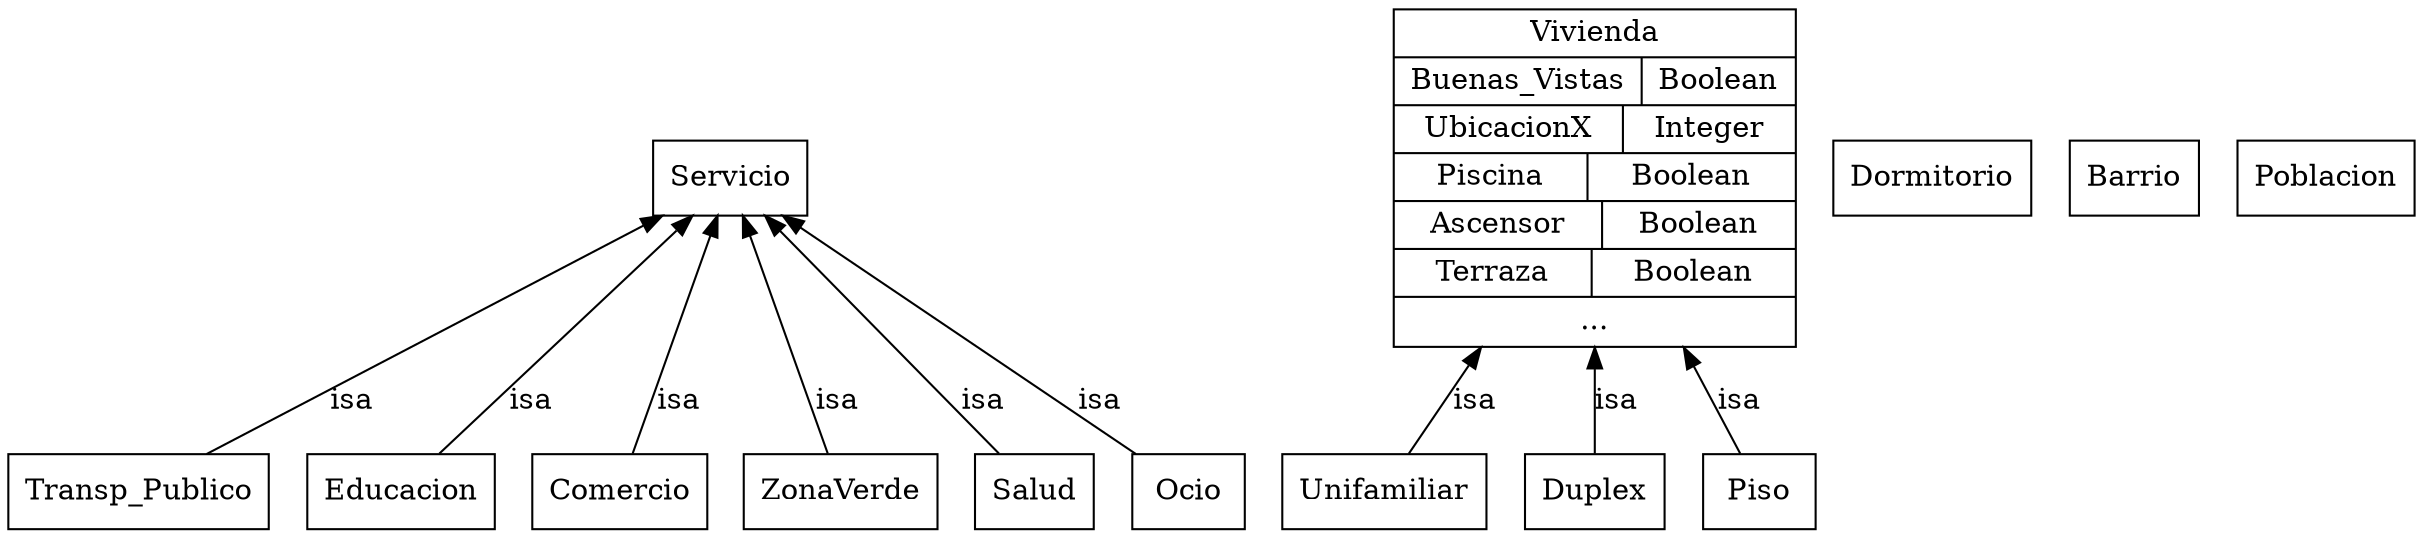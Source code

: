 digraph Ontologia {
	graph [bb="0,0,1016,249"];
	node [label="\N"];
	Transp_Publico	 [color="0.0,0.0,0.0",
		fontcolor="0.0,0.0,0.0",
		height=0.5,
		label=Transp_Publico,
		pos="53.5,18",
		shape=box,
		width=1.4861];
	Servicio	 [color="0.0,0.0,0.0",
		fontcolor="0.0,0.0,0.0",
		height=0.5,
		label=Servicio,
		pos="302.5,168",
		shape=box,
		width=0.86111];
	Servicio -> Transp_Publico	 [color="0.0,0.0,0.0",
		dir=back,
		fontcolor="0.0,0.0,0.0",
		label=isa,
		lp="142.5,61.5",
		pos="s,273.45,149.73 264.55,144.44 214.47,114.68 127.42,62.936 82.366,36.157"];
	Educacion	 [color="0.0,0.0,0.0",
		fontcolor="0.0,0.0,0.0",
		height=0.5,
		label=Educacion,
		pos="163.5,18",
		shape=box,
		width=1.0556];
	Servicio -> Educacion	 [color="0.0,0.0,0.0",
		dir=back,
		fontcolor="0.0,0.0,0.0",
		label=isa,
		lp="216.5,61.5",
		pos="s,286.28,149.73 279.19,142.18 250.95,112.12 204.14,62.269 179.61,36.157"];
	Comercio	 [color="0.0,0.0,0.0",
		fontcolor="0.0,0.0,0.0",
		height=0.5,
		label=Comercio,
		pos="255.5,18",
		shape=box,
		width=1];
	Servicio -> Comercio	 [color="0.0,0.0,0.0",
		dir=back,
		fontcolor="0.0,0.0,0.0",
		label=isa,
		lp="279.5,61.5",
		pos="s,297.02,149.73 293.87,139.84 284.27,109.59 269.03,61.603 260.95,36.157"];
	ZonaVerde	 [color="0.0,0.0,0.0",
		fontcolor="0.0,0.0,0.0",
		height=0.5,
		label=ZonaVerde,
		pos="349.5,18",
		shape=box,
		width=1.0972];
	Servicio -> ZonaVerde	 [color="0.0,0.0,0.0",
		dir=back,
		fontcolor="0.0,0.0,0.0",
		label=isa,
		lp="346.5,61.5",
		pos="s,307.98,149.73 311.13,139.84 320.73,109.59 335.97,61.603 344.05,36.157"];
	Salud	 [color="0.0,0.0,0.0",
		fontcolor="0.0,0.0,0.0",
		height=0.5,
		label=Salud,
		pos="434.5,18",
		shape=box,
		width=0.75];
	Servicio -> Salud	 [color="0.0,0.0,0.0",
		dir=back,
		fontcolor="0.0,0.0,0.0",
		label=isa,
		lp="411.5,61.5",
		pos="s,317.9,149.73 324.64,142.18 351.45,112.12 395.91,62.269 419.2,36.157"];
	Ocio	 [color="0.0,0.0,0.0",
		fontcolor="0.0,0.0,0.0",
		height=0.5,
		label=Ocio,
		pos="506.5,18",
		shape=box,
		width=0.75];
	Servicio -> Ocio	 [color="0.0,0.0,0.0",
		dir=back,
		fontcolor="0.0,0.0,0.0",
		label=isa,
		lp="465.5,61.5",
		pos="s,326.3,149.73 334.62,143.7 375.8,113.82 446.25,62.714 482.85,36.157"];
	Unifamiliar	 [color="0.0,0.0,0.0",
		fontcolor="0.0,0.0,0.0",
		height=0.5,
		label=Unifamiliar,
		pos="590.5,18",
		shape=box,
		width=1.0694];
	Vivienda	 [color="0.0,0.0,0.0",
		fontcolor="0.0,0.0,0.0",
		height=2.25,
		label="{Vivienda|{Buenas_Vistas|Boolean}|{UbicacionX|Integer}|{Piscina|Boolean}|{Ascensor|Boolean}|{Terraza|Boolean}|{...}}",
		pos="675.5,168",
		rects="595,225.5,756,248.5 595,202.5,694,225.5 694,202.5,756,225.5 595,179.5,689,202.5 689,179.5,756,202.5 595,156.5,672,179.5 672,156.5,\
756,179.5 595,133.5,679,156.5 679,133.5,756,156.5 595,110.5,674,133.5 674,110.5,756,133.5 595,87.5,756,110.5",
		shape=record,
		width=2.2361];
	Vivienda -> Unifamiliar	 [color="0.0,0.0,0.0",
		dir=back,
		fontcolor="0.0,0.0,0.0",
		label=isa,
		lp="626.5,61.5",
		pos="s,629.77,87.368 624.57,78.319 615.29,62.172 606.58,46.998 600.29,36.038"];
	Duplex	 [color="0.0,0.0,0.0",
		fontcolor="0.0,0.0,0.0",
		height=0.5,
		label=Duplex,
		pos="675.5,18",
		shape=box,
		width=0.77778];
	Vivienda -> Duplex	 [color="0.0,0.0,0.0",
		dir=back,
		fontcolor="0.0,0.0,0.0",
		label=isa,
		lp="683.5,61.5",
		pos="s,675.5,87.368 675.5,76.975 675.5,61.332 675.5,46.693 675.5,36.038"];
	Piso	 [color="0.0,0.0,0.0",
		fontcolor="0.0,0.0,0.0",
		height=0.5,
		label=Piso,
		pos="748.5,18",
		shape=box,
		width=0.75];
	Vivienda -> Piso	 [color="0.0,0.0,0.0",
		dir=back,
		fontcolor="0.0,0.0,0.0",
		label=isa,
		lp="739.5,61.5",
		pos="s,714.78,87.368 719.24,78.319 727.21,62.172 734.69,46.998 740.1,36.038"];
	Dormitorio	 [color="0.0,0.0,0.0",
		fontcolor="0.0,0.0,0.0",
		height=0.5,
		label=Dormitorio,
		pos="813.5,168",
		shape=box,
		width=1.0833];
	Barrio	 [color="0.0,0.0,0.0",
		fontcolor="0.0,0.0,0.0",
		height=0.5,
		label=Barrio,
		pos="897.5,168",
		shape=box,
		width=0.75];
	Poblacion	 [color="0.0,0.0,0.0",
		fontcolor="0.0,0.0,0.0",
		height=0.5,
		label=Poblacion,
		pos="979.5,168",
		shape=box,
		width=1.0139];
}
